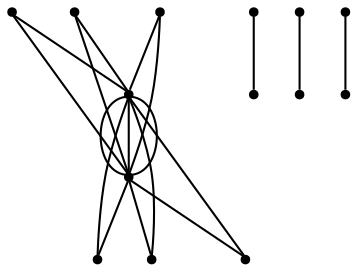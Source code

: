 graph {
  node [shape=point,comment="{\"directed\":false,\"doi\":\"10.1007/978-3-030-35802-0_18\",\"figure\":\"2 (3)\"}"]

  v0 [pos="879.9464438967483,266.67750718479476"]
  v1 [pos="1026.9458716096713,520.9648545916424"]
  v2 [pos="959.9602267991528,346.68919668177546"]
  v3 [pos="799.9336784090268,613.3950826889308"]
  v4 [pos="1026.945871609671,440.9530379193851"]
  v5 [pos="879.9464438967483,693.4069033354154"]
  v6 [pos="853.2744410644069,520.0481751967585"]
  v7 [pos="853.2744410644069,440.0363585245012"]
  v8 [pos="1013.2999720398498,480.0421396853531"]
  v9 [pos="1119.9857259803866,480.0421396853531"]
  v10 [pos="639.907177710214,480.0421396853531"]
  v11 [pos="933.2872224492328,480.0421396853531"]
  v12 [pos="826.6056494471593,480.0421396853531"]
  v13 [pos="746.5918665447547,480.0421396853531"]

  v0 -- v5 [id="-1",pos="879.9464438967483,266.67750718479476 959.9612760080448,373.3598870227123 1006.631168527991,406.69812277360677 1033.2937920687218,431.7017995867776 1059.9688789393215,456.7054763999484 1066.6324364067202,473.3745942753956 1063.2985592552368,490.0437121508428 1059.9688789393215,506.71283002629 1046.6292370862377,523.3819479017372 1021.6252538327388,543.3848384821631 996.6254038263904,563.3877290625892 959.9612760080448,586.7246466985473 879.9464438967483,693.4069033354154"]
  v13 -- v0 [id="-2",pos="746.5918665447547,480.0421396853531 879.9464438967483,266.67750718479476 879.9464438967483,266.67750718479476 879.9464438967483,266.67750718479476"]
  v5 -- v11 [id="-3",pos="879.9464438967483,693.4069033354154 933.2872224492328,480.0421396853531 933.2872224492328,480.0421396853531 933.2872224492328,480.0421396853531"]
  v5 -- v0 [id="-5",pos="879.9464438967483,693.4069033354154 879.9464438967483,266.67750718479476 879.9464438967483,266.67750718479476 879.9464438967483,266.67750718479476"]
  v5 -- v10 [id="-6",pos="879.9464438967483,693.4069033354154 639.907177710214,480.0421396853531 639.907177710214,480.0421396853531 639.907177710214,480.0421396853531"]
  v5 -- v9 [id="-7",pos="879.9464438967483,693.4069033354154 1119.9857259803866,480.0421396853531 1119.9857259803866,480.0421396853531 1119.9857259803866,480.0421396853531"]
  v0 -- v11 [id="-8",pos="879.9464438967483,266.67750718479476 933.2872224492328,480.0421396853531 933.2872224492328,480.0421396853531 933.2872224492328,480.0421396853531"]
  v0 -- v10 [id="-9",pos="879.9464438967483,266.67750718479476 639.907177710214,480.0421396853531 639.907177710214,480.0421396853531 639.907177710214,480.0421396853531"]
  v0 -- v9 [id="-10",pos="879.9464438967483,266.67750718479476 1119.9857259803866,480.0421396853531 1119.9857259803866,480.0421396853531 1119.9857259803866,480.0421396853531"]
  v13 -- v5 [id="-11",pos="746.5918665447547,480.0421396853531 879.9464438967483,693.4069033354154 879.9464438967483,693.4069033354154 879.9464438967483,693.4069033354154"]
  v8 -- v0 [id="-12",pos="1013.2999720398498,480.0421396853531 879.9464438967483,266.67750718479476 879.9464438967483,266.67750718479476 879.9464438967483,266.67750718479476"]
  v8 -- v5 [id="-13",pos="1013.2999720398498,480.0421396853531 879.9464438967483,693.4069033354154 879.9464438967483,693.4069033354154 879.9464438967483,693.4069033354154"]
  v1 -- v4 [id="-14",pos="1026.9458716096713,520.9648545916424 906.9236393398306,520.9648545916424 896.9262047209486,500.9619004235781 896.9262047209486,484.29278254813084 896.9262047209486,467.6236646726837 906.9236393398306,454.2883830898536 944.4296142200789,447.6207422984385 981.935589100327,440.95310150702346 1046.9501042419413,440.95310150702346 1026.945871609671,440.9530379193851"]
  v12 -- v5 [id="-15",pos="826.6056494471593,480.0421396853531 879.9464438967483,693.4069033354154 879.9464438967483,693.4069033354154 879.9464438967483,693.4069033354154"]
  v2 -- v3 [id="-16",pos="959.9602267991528,346.68919668177546 973.2967210255606,213.33625367819775 846.6057011409658,213.33625367819775 785.4834966350579,255.5632782229345 724.3654253763003,297.7944995518044 728.8077758250936,382.2486122289164 757.7040697142987,433.3686223516286 786.5961667679358,484.4886324743408 839.9380104264168,502.2662418558447 882.1697493331377,520.0480162276626 924.3972914042906,537.8298223932995 955.5105954765331,555.6073999809844 972.0131888143285,589.7457589856124 988.5158457405414,623.8841179902404 990.3994618495888,674.3748966373648 949.0845407492361,701.3413330844064 907.7738164844516,728.3078013252673 823.2602945862815,731.7458259633697 799.9336784090268,613.3950826889308"]
  v6 -- v7 [id="-17",pos="853.2744410644069,520.0481751967585 733.258519945023,520.0481751967585 723.2527552434224,500.0452210286942 723.2527552434224,483.37610315324696 723.2527552434224,466.70698527779973 733.258519945023,453.37170369496965 770.7644948252711,446.7040629035546 808.2704697055193,440.0364221121396 873.2766547644152,440.0364221121396 853.2744410644069,440.0363585245012"]
  v0 -- v5 [id="-18",pos="879.9464438967483,266.67750718479476 799.935745032602,373.3598870227123 753.2616556770878,406.69812277360677 726.5990957247745,431.7017995867776 699.9281421013253,456.7054763999484 693.2604513867763,473.3745942753956 696.5901317026916,490.0437121508428 699.9281421013253,506.71283002629 713.2594538716908,523.3819479017372 738.2634371251895,543.3848384821631 763.2632871315379,563.3877290625892 799.935745032602,586.7246466985473 879.9464438967483,693.4069033354154"]
  v12 -- v0 [id="-19",pos="826.6056494471593,480.0421396853531 879.9464438967483,266.67750718479476 879.9464438967483,266.67750718479476 879.9464438967483,266.67750718479476"]
}